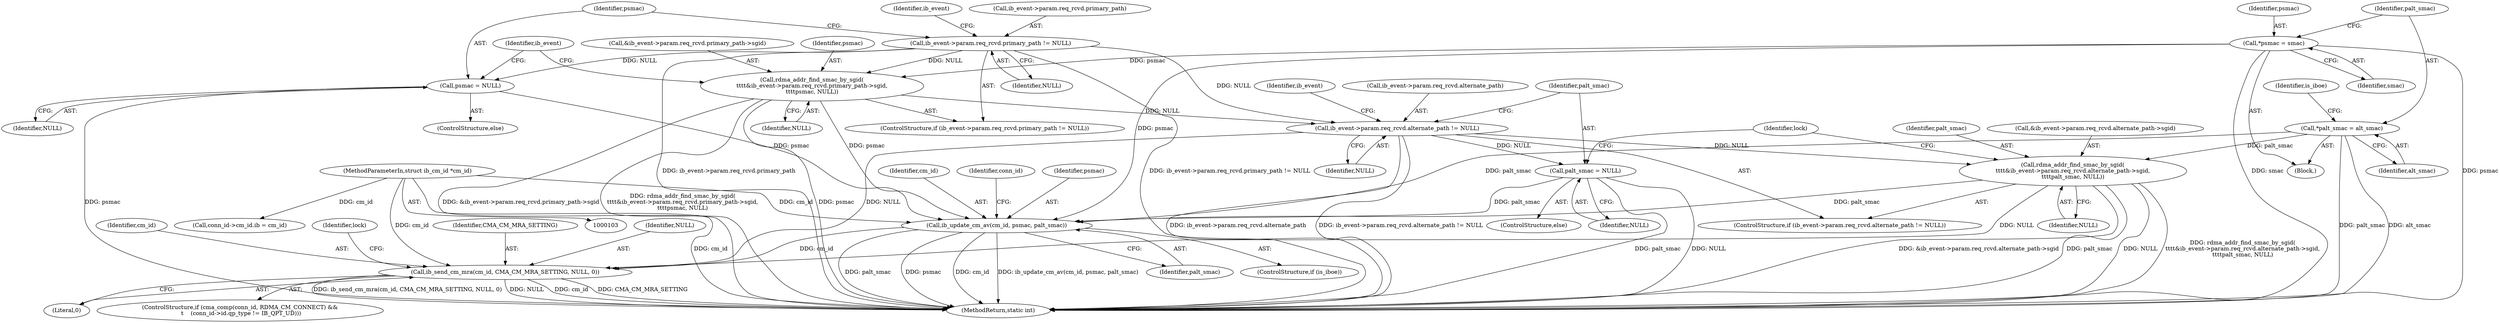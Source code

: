 digraph "0_linux_b2853fd6c2d0f383dbdf7427e263eb576a633867_0@API" {
"1000366" [label="(Call,ib_update_cm_av(cm_id, psmac, palt_smac))"];
"1000104" [label="(MethodParameterIn,struct ib_cm_id *cm_id)"];
"1000331" [label="(Call,psmac = NULL)"];
"1000308" [label="(Call,ib_event->param.req_rcvd.primary_path != NULL)"];
"1000317" [label="(Call,rdma_addr_find_smac_by_sgid(\n\t\t\t\t&ib_event->param.req_rcvd.primary_path->sgid,\n\t\t\t\tpsmac, NULL))"];
"1000115" [label="(Call,*psmac = smac)"];
"1000119" [label="(Call,*palt_smac = alt_smac)"];
"1000344" [label="(Call,rdma_addr_find_smac_by_sgid(\n\t\t\t\t&ib_event->param.req_rcvd.alternate_path->sgid,\n\t\t\t\tpalt_smac, NULL))"];
"1000335" [label="(Call,ib_event->param.req_rcvd.alternate_path != NULL)"];
"1000358" [label="(Call,palt_smac = NULL)"];
"1000382" [label="(Call,ib_send_cm_mra(cm_id, CMA_CM_MRA_SETTING, NULL, 0))"];
"1000382" [label="(Call,ib_send_cm_mra(cm_id, CMA_CM_MRA_SETTING, NULL, 0))"];
"1000307" [label="(ControlStructure,if (ib_event->param.req_rcvd.primary_path != NULL))"];
"1000370" [label="(ControlStructure,if (cma_comp(conn_id, RDMA_CM_CONNECT) &&\n \t    (conn_id->id.qp_type != IB_QPT_UD)))"];
"1000385" [label="(Identifier,NULL)"];
"1000355" [label="(Identifier,palt_smac)"];
"1000330" [label="(ControlStructure,else)"];
"1000316" [label="(Identifier,NULL)"];
"1000345" [label="(Call,&ib_event->param.req_rcvd.alternate_path->sgid)"];
"1000334" [label="(ControlStructure,if (ib_event->param.req_rcvd.alternate_path != NULL))"];
"1000335" [label="(Call,ib_event->param.req_rcvd.alternate_path != NULL)"];
"1000367" [label="(Identifier,cm_id)"];
"1000331" [label="(Call,psmac = NULL)"];
"1000270" [label="(Call,conn_id->cm_id.ib = cm_id)"];
"1000360" [label="(Identifier,NULL)"];
"1000386" [label="(Literal,0)"];
"1000332" [label="(Identifier,psmac)"];
"1000373" [label="(Identifier,conn_id)"];
"1000104" [label="(MethodParameterIn,struct ib_cm_id *cm_id)"];
"1000117" [label="(Identifier,smac)"];
"1000323" [label="(Identifier,ib_event)"];
"1000120" [label="(Identifier,palt_smac)"];
"1000369" [label="(Identifier,palt_smac)"];
"1000359" [label="(Identifier,palt_smac)"];
"1000119" [label="(Call,*palt_smac = alt_smac)"];
"1000309" [label="(Call,ib_event->param.req_rcvd.primary_path)"];
"1000308" [label="(Call,ib_event->param.req_rcvd.primary_path != NULL)"];
"1000124" [label="(Identifier,is_iboe)"];
"1000344" [label="(Call,rdma_addr_find_smac_by_sgid(\n\t\t\t\t&ib_event->param.req_rcvd.alternate_path->sgid,\n\t\t\t\tpalt_smac, NULL))"];
"1000106" [label="(Block,)"];
"1000116" [label="(Identifier,psmac)"];
"1000329" [label="(Identifier,NULL)"];
"1000350" [label="(Identifier,ib_event)"];
"1000115" [label="(Call,*psmac = smac)"];
"1000383" [label="(Identifier,cm_id)"];
"1000358" [label="(Call,palt_smac = NULL)"];
"1000368" [label="(Identifier,psmac)"];
"1000438" [label="(MethodReturn,static int)"];
"1000343" [label="(Identifier,NULL)"];
"1000357" [label="(ControlStructure,else)"];
"1000333" [label="(Identifier,NULL)"];
"1000317" [label="(Call,rdma_addr_find_smac_by_sgid(\n\t\t\t\t&ib_event->param.req_rcvd.primary_path->sgid,\n\t\t\t\tpsmac, NULL))"];
"1000339" [label="(Identifier,ib_event)"];
"1000356" [label="(Identifier,NULL)"];
"1000336" [label="(Call,ib_event->param.req_rcvd.alternate_path)"];
"1000328" [label="(Identifier,psmac)"];
"1000363" [label="(Identifier,lock)"];
"1000389" [label="(Identifier,lock)"];
"1000121" [label="(Identifier,alt_smac)"];
"1000384" [label="(Identifier,CMA_CM_MRA_SETTING)"];
"1000366" [label="(Call,ib_update_cm_av(cm_id, psmac, palt_smac))"];
"1000318" [label="(Call,&ib_event->param.req_rcvd.primary_path->sgid)"];
"1000364" [label="(ControlStructure,if (is_iboe))"];
"1000366" -> "1000364"  [label="AST: "];
"1000366" -> "1000369"  [label="CFG: "];
"1000367" -> "1000366"  [label="AST: "];
"1000368" -> "1000366"  [label="AST: "];
"1000369" -> "1000366"  [label="AST: "];
"1000373" -> "1000366"  [label="CFG: "];
"1000366" -> "1000438"  [label="DDG: palt_smac"];
"1000366" -> "1000438"  [label="DDG: psmac"];
"1000366" -> "1000438"  [label="DDG: cm_id"];
"1000366" -> "1000438"  [label="DDG: ib_update_cm_av(cm_id, psmac, palt_smac)"];
"1000104" -> "1000366"  [label="DDG: cm_id"];
"1000331" -> "1000366"  [label="DDG: psmac"];
"1000317" -> "1000366"  [label="DDG: psmac"];
"1000115" -> "1000366"  [label="DDG: psmac"];
"1000119" -> "1000366"  [label="DDG: palt_smac"];
"1000344" -> "1000366"  [label="DDG: palt_smac"];
"1000358" -> "1000366"  [label="DDG: palt_smac"];
"1000366" -> "1000382"  [label="DDG: cm_id"];
"1000104" -> "1000103"  [label="AST: "];
"1000104" -> "1000438"  [label="DDG: cm_id"];
"1000104" -> "1000270"  [label="DDG: cm_id"];
"1000104" -> "1000382"  [label="DDG: cm_id"];
"1000331" -> "1000330"  [label="AST: "];
"1000331" -> "1000333"  [label="CFG: "];
"1000332" -> "1000331"  [label="AST: "];
"1000333" -> "1000331"  [label="AST: "];
"1000339" -> "1000331"  [label="CFG: "];
"1000331" -> "1000438"  [label="DDG: psmac"];
"1000308" -> "1000331"  [label="DDG: NULL"];
"1000308" -> "1000307"  [label="AST: "];
"1000308" -> "1000316"  [label="CFG: "];
"1000309" -> "1000308"  [label="AST: "];
"1000316" -> "1000308"  [label="AST: "];
"1000323" -> "1000308"  [label="CFG: "];
"1000332" -> "1000308"  [label="CFG: "];
"1000308" -> "1000438"  [label="DDG: ib_event->param.req_rcvd.primary_path"];
"1000308" -> "1000438"  [label="DDG: ib_event->param.req_rcvd.primary_path != NULL"];
"1000308" -> "1000317"  [label="DDG: NULL"];
"1000308" -> "1000335"  [label="DDG: NULL"];
"1000317" -> "1000307"  [label="AST: "];
"1000317" -> "1000329"  [label="CFG: "];
"1000318" -> "1000317"  [label="AST: "];
"1000328" -> "1000317"  [label="AST: "];
"1000329" -> "1000317"  [label="AST: "];
"1000339" -> "1000317"  [label="CFG: "];
"1000317" -> "1000438"  [label="DDG: &ib_event->param.req_rcvd.primary_path->sgid"];
"1000317" -> "1000438"  [label="DDG: psmac"];
"1000317" -> "1000438"  [label="DDG: rdma_addr_find_smac_by_sgid(\n\t\t\t\t&ib_event->param.req_rcvd.primary_path->sgid,\n\t\t\t\tpsmac, NULL)"];
"1000115" -> "1000317"  [label="DDG: psmac"];
"1000317" -> "1000335"  [label="DDG: NULL"];
"1000115" -> "1000106"  [label="AST: "];
"1000115" -> "1000117"  [label="CFG: "];
"1000116" -> "1000115"  [label="AST: "];
"1000117" -> "1000115"  [label="AST: "];
"1000120" -> "1000115"  [label="CFG: "];
"1000115" -> "1000438"  [label="DDG: smac"];
"1000115" -> "1000438"  [label="DDG: psmac"];
"1000119" -> "1000106"  [label="AST: "];
"1000119" -> "1000121"  [label="CFG: "];
"1000120" -> "1000119"  [label="AST: "];
"1000121" -> "1000119"  [label="AST: "];
"1000124" -> "1000119"  [label="CFG: "];
"1000119" -> "1000438"  [label="DDG: alt_smac"];
"1000119" -> "1000438"  [label="DDG: palt_smac"];
"1000119" -> "1000344"  [label="DDG: palt_smac"];
"1000344" -> "1000334"  [label="AST: "];
"1000344" -> "1000356"  [label="CFG: "];
"1000345" -> "1000344"  [label="AST: "];
"1000355" -> "1000344"  [label="AST: "];
"1000356" -> "1000344"  [label="AST: "];
"1000363" -> "1000344"  [label="CFG: "];
"1000344" -> "1000438"  [label="DDG: NULL"];
"1000344" -> "1000438"  [label="DDG: rdma_addr_find_smac_by_sgid(\n\t\t\t\t&ib_event->param.req_rcvd.alternate_path->sgid,\n\t\t\t\tpalt_smac, NULL)"];
"1000344" -> "1000438"  [label="DDG: &ib_event->param.req_rcvd.alternate_path->sgid"];
"1000344" -> "1000438"  [label="DDG: palt_smac"];
"1000335" -> "1000344"  [label="DDG: NULL"];
"1000344" -> "1000382"  [label="DDG: NULL"];
"1000335" -> "1000334"  [label="AST: "];
"1000335" -> "1000343"  [label="CFG: "];
"1000336" -> "1000335"  [label="AST: "];
"1000343" -> "1000335"  [label="AST: "];
"1000350" -> "1000335"  [label="CFG: "];
"1000359" -> "1000335"  [label="CFG: "];
"1000335" -> "1000438"  [label="DDG: ib_event->param.req_rcvd.alternate_path"];
"1000335" -> "1000438"  [label="DDG: ib_event->param.req_rcvd.alternate_path != NULL"];
"1000335" -> "1000358"  [label="DDG: NULL"];
"1000335" -> "1000382"  [label="DDG: NULL"];
"1000358" -> "1000357"  [label="AST: "];
"1000358" -> "1000360"  [label="CFG: "];
"1000359" -> "1000358"  [label="AST: "];
"1000360" -> "1000358"  [label="AST: "];
"1000363" -> "1000358"  [label="CFG: "];
"1000358" -> "1000438"  [label="DDG: NULL"];
"1000358" -> "1000438"  [label="DDG: palt_smac"];
"1000382" -> "1000370"  [label="AST: "];
"1000382" -> "1000386"  [label="CFG: "];
"1000383" -> "1000382"  [label="AST: "];
"1000384" -> "1000382"  [label="AST: "];
"1000385" -> "1000382"  [label="AST: "];
"1000386" -> "1000382"  [label="AST: "];
"1000389" -> "1000382"  [label="CFG: "];
"1000382" -> "1000438"  [label="DDG: cm_id"];
"1000382" -> "1000438"  [label="DDG: CMA_CM_MRA_SETTING"];
"1000382" -> "1000438"  [label="DDG: ib_send_cm_mra(cm_id, CMA_CM_MRA_SETTING, NULL, 0)"];
"1000382" -> "1000438"  [label="DDG: NULL"];
}

